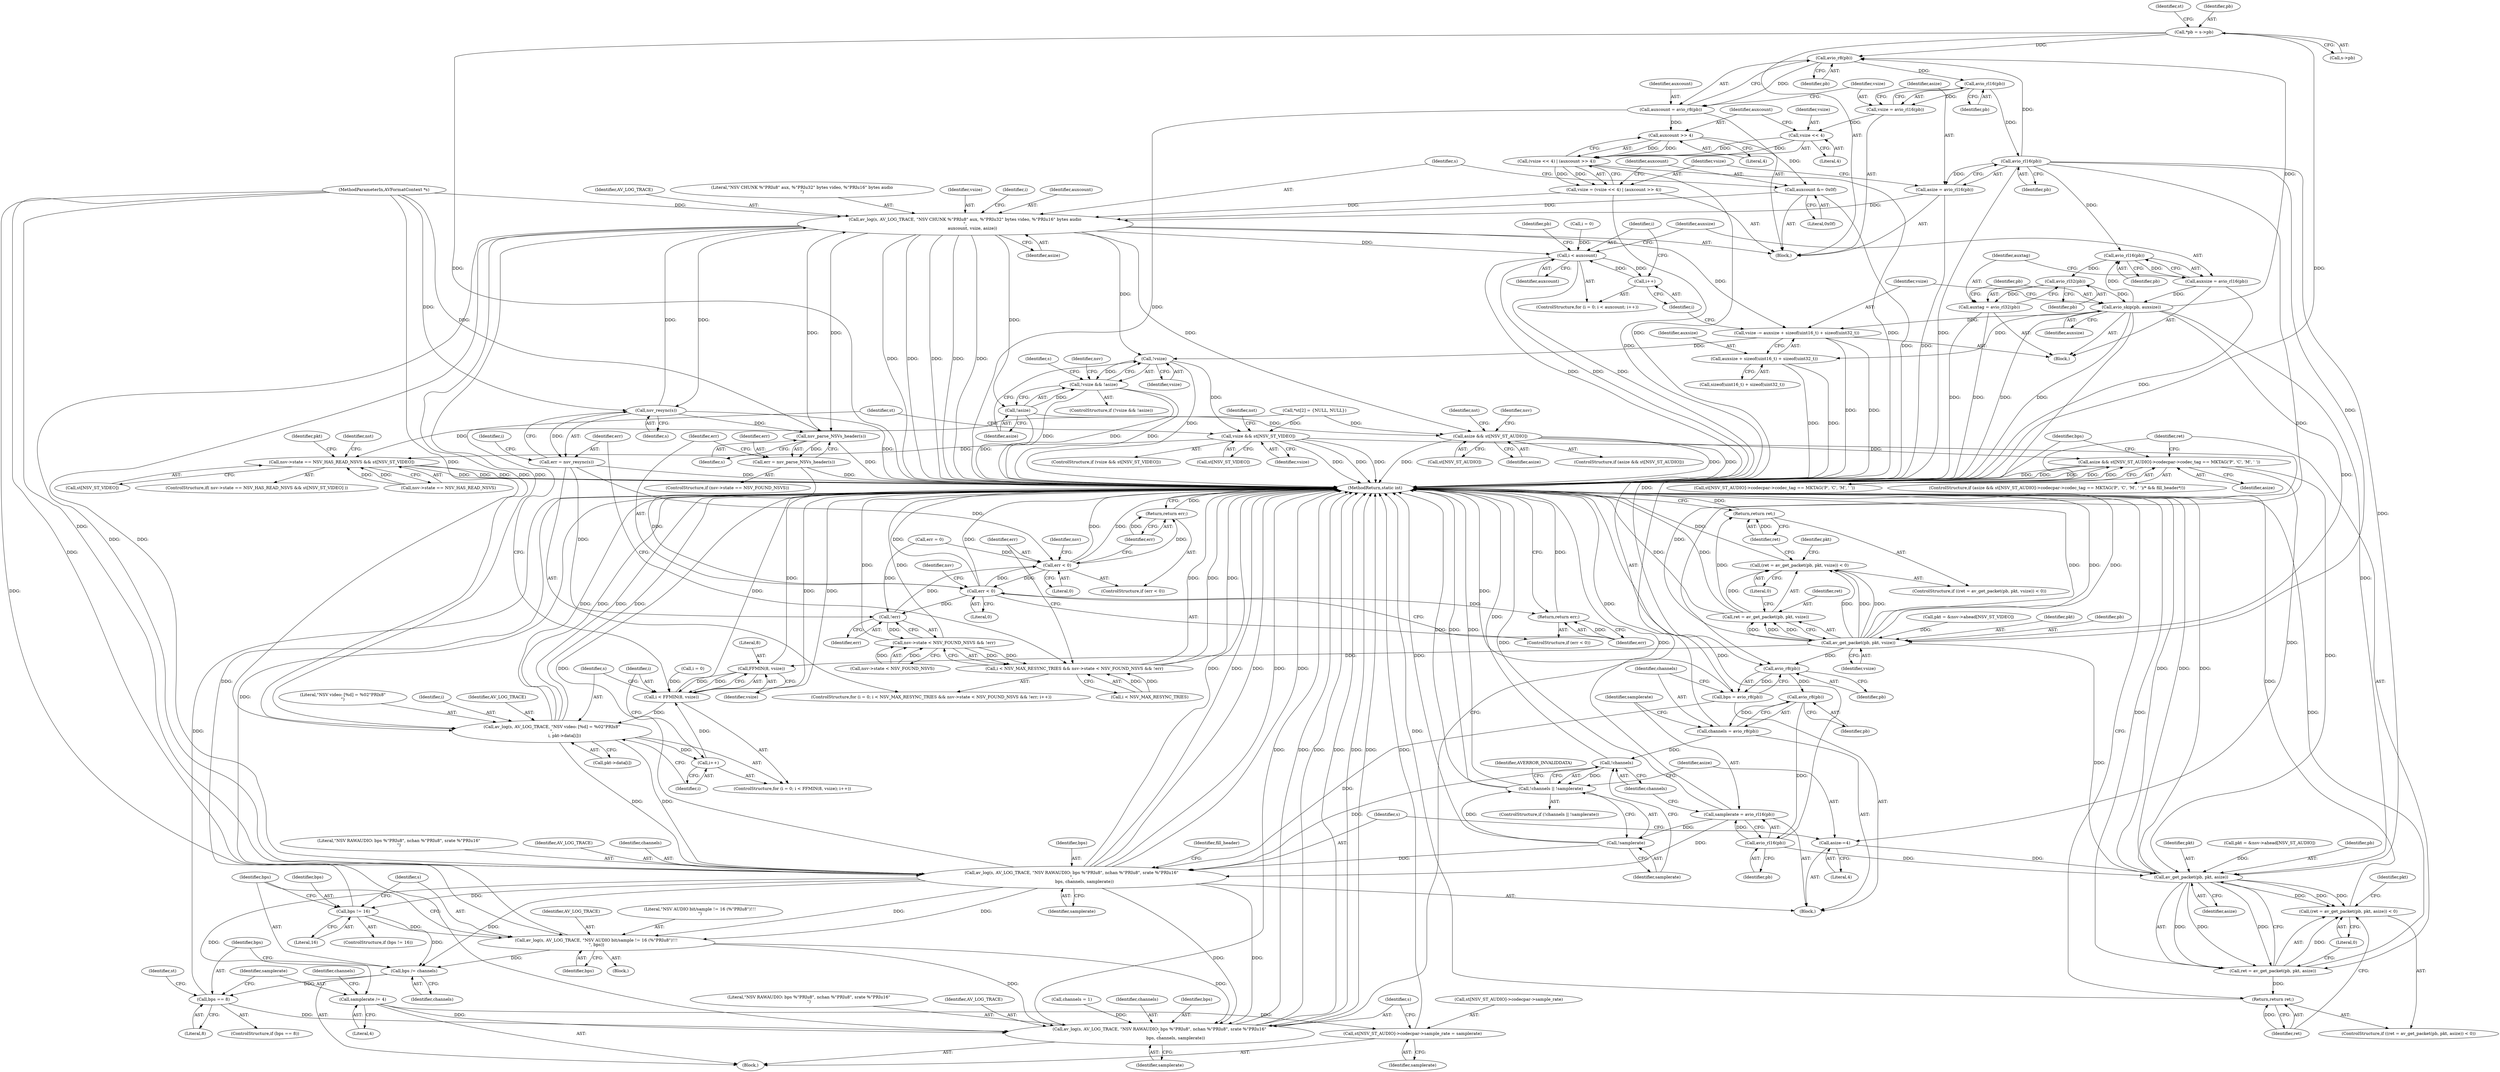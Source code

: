 digraph "0_libav_fe6eea99efac66839052af547426518efd970b24@pointer" {
"1000127" [label="(Call,*pb = s->pb)"];
"1000234" [label="(Call,avio_r8(pb))"];
"1000232" [label="(Call,auxcount = avio_r8(pb))"];
"1000250" [label="(Call,auxcount >> 4)"];
"1000246" [label="(Call,(vsize << 4) | (auxcount >> 4))"];
"1000244" [label="(Call,vsize = (vsize << 4) | (auxcount >> 4))"];
"1000256" [label="(Call,av_log(s, AV_LOG_TRACE, \"NSV CHUNK %\"PRIu8\" aux, %\"PRIu32\" bytes video, %\"PRIu16\" bytes audio\n\",\n           auxcount, vsize, asize))"];
"1000193" [label="(Call,nsv_resync(s))"];
"1000191" [label="(Call,err = nsv_resync(s))"];
"1000187" [label="(Call,!err)"];
"1000181" [label="(Call,nsv->state < NSV_FOUND_NSVS && !err)"];
"1000177" [label="(Call,i < NSV_MAX_RESYNC_TRIES && nsv->state < NSV_FOUND_NSVS && !err)"];
"1000196" [label="(Call,err < 0)"];
"1000199" [label="(Return,return err;)"];
"1000212" [label="(Call,err < 0)"];
"1000215" [label="(Return,return err;)"];
"1000209" [label="(Call,nsv_parse_NSVs_header(s))"];
"1000207" [label="(Call,err = nsv_parse_NSVs_header(s))"];
"1000267" [label="(Call,i < auxcount)"];
"1000270" [label="(Call,i++)"];
"1000285" [label="(Call,vsize -= auxsize + sizeof(uint16_t) + sizeof(uint32_t))"];
"1000303" [label="(Call,!vsize)"];
"1000302" [label="(Call,!vsize && !asize)"];
"1000357" [label="(Call,vsize && st[NSV_ST_VIDEO])"];
"1000382" [label="(Call,av_get_packet(pb, pkt, vsize))"];
"1000379" [label="(Call,(ret = av_get_packet(pb, pkt, vsize)) < 0)"];
"1000380" [label="(Call,ret = av_get_packet(pb, pkt, vsize))"];
"1000387" [label="(Return,return ret;)"];
"1000423" [label="(Call,FFMIN(8, vsize))"];
"1000421" [label="(Call,i < FFMIN(8, vsize))"];
"1000428" [label="(Call,av_log(s, AV_LOG_TRACE, \"NSV video: [%d] = %02\"PRIx8\"\n\",\n                   i, pkt->data[i]))"];
"1000426" [label="(Call,i++)"];
"1000517" [label="(Call,av_log(s, AV_LOG_TRACE, \"NSV RAWAUDIO: bps %\"PRIu8\", nchan %\"PRIu8\", srate %\"PRIu16\"\n\",\n                   bps, channels, samplerate))"];
"1000535" [label="(Call,bps != 16)"];
"1000539" [label="(Call,av_log(s, AV_LOG_TRACE, \"NSV AUDIO bit/sample != 16 (%\"PRIu8\")!!!\n\", bps))"];
"1000544" [label="(Call,bps /= channels)"];
"1000548" [label="(Call,bps == 8)"];
"1000584" [label="(Call,av_log(s, AV_LOG_TRACE, \"NSV RAWAUDIO: bps %\"PRIu8\", nchan %\"PRIu8\", srate %\"PRIu16\"\n\",\n                        bps, channels, samplerate))"];
"1000560" [label="(Call,samplerate /= 4)"];
"1000575" [label="(Call,st[NSV_ST_AUDIO]->codecpar->sample_rate = samplerate)"];
"1000496" [label="(Call,avio_r8(pb))"];
"1000494" [label="(Call,bps = avio_r8(pb))"];
"1000500" [label="(Call,avio_r8(pb))"];
"1000498" [label="(Call,channels = avio_r8(pb))"];
"1000508" [label="(Call,!channels)"];
"1000507" [label="(Call,!channels || !samplerate)"];
"1000504" [label="(Call,avio_rl16(pb))"];
"1000502" [label="(Call,samplerate = avio_rl16(pb))"];
"1000510" [label="(Call,!samplerate)"];
"1000595" [label="(Call,av_get_packet(pb, pkt, asize))"];
"1000592" [label="(Call,(ret = av_get_packet(pb, pkt, asize)) < 0)"];
"1000593" [label="(Call,ret = av_get_packet(pb, pkt, asize))"];
"1000600" [label="(Return,return ret;)"];
"1000624" [label="(Call,nsv->state == NSV_HAS_READ_NSVS && st[NSV_ST_VIDEO])"];
"1000305" [label="(Call,!asize)"];
"1000453" [label="(Call,asize && st[NSV_ST_AUDIO])"];
"1000475" [label="(Call,asize && st[NSV_ST_AUDIO]->codecpar->codec_tag == MKTAG('P', 'C', 'M', ' '))"];
"1000514" [label="(Call,asize-=4)"];
"1000253" [label="(Call,auxcount &= 0x0f)"];
"1000238" [label="(Call,avio_rl16(pb))"];
"1000236" [label="(Call,vsize = avio_rl16(pb))"];
"1000247" [label="(Call,vsize << 4)"];
"1000242" [label="(Call,avio_rl16(pb))"];
"1000240" [label="(Call,asize = avio_rl16(pb))"];
"1000276" [label="(Call,avio_rl16(pb))"];
"1000274" [label="(Call,auxsize = avio_rl16(pb))"];
"1000282" [label="(Call,avio_skip(pb, auxsize))"];
"1000287" [label="(Call,auxsize + sizeof(uint16_t) + sizeof(uint32_t))"];
"1000280" [label="(Call,avio_rl32(pb))"];
"1000278" [label="(Call,auxtag = avio_rl32(pb))"];
"1000212" [label="(Call,err < 0)"];
"1000426" [label="(Call,i++)"];
"1000584" [label="(Call,av_log(s, AV_LOG_TRACE, \"NSV RAWAUDIO: bps %\"PRIu8\", nchan %\"PRIu8\", srate %\"PRIu16\"\n\",\n                        bps, channels, samplerate))"];
"1000209" [label="(Call,nsv_parse_NSVs_header(s))"];
"1000453" [label="(Call,asize && st[NSV_ST_AUDIO])"];
"1000636" [label="(Identifier,pkt)"];
"1000265" [label="(Identifier,i)"];
"1000280" [label="(Call,avio_rl32(pb))"];
"1000317" [label="(Identifier,s)"];
"1000384" [label="(Identifier,pkt)"];
"1000276" [label="(Call,avio_rl16(pb))"];
"1000284" [label="(Identifier,auxsize)"];
"1000310" [label="(Identifier,nsv)"];
"1000208" [label="(Identifier,err)"];
"1000427" [label="(Identifier,i)"];
"1000521" [label="(Identifier,bps)"];
"1000139" [label="(Call,err = 0)"];
"1000494" [label="(Call,bps = avio_r8(pb))"];
"1000253" [label="(Call,auxcount &= 0x0f)"];
"1000601" [label="(Identifier,ret)"];
"1000587" [label="(Literal,\"NSV RAWAUDIO: bps %\"PRIu8\", nchan %\"PRIu8\", srate %\"PRIu16\"\n\")"];
"1000191" [label="(Call,err = nsv_resync(s))"];
"1000357" [label="(Call,vsize && st[NSV_ST_VIDEO])"];
"1000235" [label="(Identifier,pb)"];
"1000245" [label="(Identifier,vsize)"];
"1000260" [label="(Identifier,auxcount)"];
"1000381" [label="(Identifier,ret)"];
"1000490" [label="(Block,)"];
"1000586" [label="(Identifier,AV_LOG_TRACE)"];
"1000562" [label="(Literal,4)"];
"1000475" [label="(Call,asize && st[NSV_ST_AUDIO]->codecpar->codec_tag == MKTAG('P', 'C', 'M', ' '))"];
"1000133" [label="(Call,*st[2] = {NULL, NULL})"];
"1000244" [label="(Call,vsize = (vsize << 4) | (auxcount >> 4))"];
"1000269" [label="(Identifier,auxcount)"];
"1000197" [label="(Identifier,err)"];
"1000358" [label="(Identifier,vsize)"];
"1000550" [label="(Literal,8)"];
"1000547" [label="(ControlStructure,if (bps == 8))"];
"1000190" [label="(Identifier,i)"];
"1000585" [label="(Identifier,s)"];
"1000275" [label="(Identifier,auxsize)"];
"1000195" [label="(ControlStructure,if (err < 0))"];
"1000504" [label="(Call,avio_rl16(pb))"];
"1000258" [label="(Identifier,AV_LOG_TRACE)"];
"1000545" [label="(Identifier,bps)"];
"1000356" [label="(ControlStructure,if (vsize && st[NSV_ST_VIDEO]))"];
"1000239" [label="(Identifier,pb)"];
"1000201" [label="(ControlStructure,if (nsv->state == NSV_FOUND_NSVS))"];
"1000460" [label="(Identifier,nst)"];
"1000210" [label="(Identifier,s)"];
"1000576" [label="(Call,st[NSV_ST_AUDIO]->codecpar->sample_rate)"];
"1000440" [label="(Identifier,st)"];
"1000564" [label="(Identifier,channels)"];
"1000246" [label="(Call,(vsize << 4) | (auxcount >> 4))"];
"1000204" [label="(Identifier,nsv)"];
"1000178" [label="(Call,i < NSV_MAX_RESYNC_TRIES)"];
"1000281" [label="(Identifier,pb)"];
"1000271" [label="(Identifier,i)"];
"1000598" [label="(Identifier,asize)"];
"1000272" [label="(Block,)"];
"1000546" [label="(Identifier,channels)"];
"1000302" [label="(Call,!vsize && !asize)"];
"1000213" [label="(Identifier,err)"];
"1000117" [label="(MethodParameterIn,AVFormatContext *s)"];
"1000196" [label="(Call,err < 0)"];
"1000386" [label="(Literal,0)"];
"1000496" [label="(Call,avio_r8(pb))"];
"1000193" [label="(Call,nsv_resync(s))"];
"1000385" [label="(Identifier,vsize)"];
"1000510" [label="(Call,!samplerate)"];
"1000563" [label="(Call,channels = 1)"];
"1000501" [label="(Identifier,pb)"];
"1000187" [label="(Call,!err)"];
"1000513" [label="(Identifier,AVERROR_INVALIDDATA)"];
"1000279" [label="(Identifier,auxtag)"];
"1000543" [label="(Identifier,bps)"];
"1000274" [label="(Call,auxsize = avio_rl16(pb))"];
"1000261" [label="(Identifier,vsize)"];
"1000248" [label="(Identifier,vsize)"];
"1000421" [label="(Call,i < FFMIN(8, vsize))"];
"1000455" [label="(Call,st[NSV_ST_AUDIO])"];
"1000287" [label="(Call,auxsize + sizeof(uint16_t) + sizeof(uint32_t))"];
"1000515" [label="(Identifier,asize)"];
"1000623" [label="(ControlStructure,if( nsv->state == NSV_HAS_READ_NSVS && st[NSV_ST_VIDEO] ))"];
"1000593" [label="(Call,ret = av_get_packet(pb, pkt, asize))"];
"1000238" [label="(Call,avio_rl16(pb))"];
"1000296" [label="(Identifier,pb)"];
"1000215" [label="(Return,return err;)"];
"1000520" [label="(Literal,\"NSV RAWAUDIO: bps %\"PRIu8\", nchan %\"PRIu8\", srate %\"PRIu16\"\n\")"];
"1000270" [label="(Call,i++)"];
"1000181" [label="(Call,nsv->state < NSV_FOUND_NSVS && !err)"];
"1000597" [label="(Identifier,pkt)"];
"1000214" [label="(Literal,0)"];
"1000544" [label="(Call,bps /= channels)"];
"1000199" [label="(Return,return err;)"];
"1000242" [label="(Call,avio_rl16(pb))"];
"1000424" [label="(Literal,8)"];
"1000391" [label="(Identifier,pkt)"];
"1000548" [label="(Call,bps == 8)"];
"1000429" [label="(Identifier,s)"];
"1000177" [label="(Call,i < NSV_MAX_RESYNC_TRIES && nsv->state < NSV_FOUND_NSVS && !err)"];
"1000241" [label="(Identifier,asize)"];
"1000418" [label="(Call,i = 0)"];
"1000561" [label="(Identifier,samplerate)"];
"1000499" [label="(Identifier,channels)"];
"1000237" [label="(Identifier,vsize)"];
"1000306" [label="(Identifier,asize)"];
"1000624" [label="(Call,nsv->state == NSV_HAS_READ_NSVS && st[NSV_ST_VIDEO])"];
"1000428" [label="(Call,av_log(s, AV_LOG_TRACE, \"NSV video: [%d] = %02\"PRIx8\"\n\",\n                   i, pkt->data[i]))"];
"1000534" [label="(ControlStructure,if (bps != 16))"];
"1000519" [label="(Identifier,AV_LOG_TRACE)"];
"1000595" [label="(Call,av_get_packet(pb, pkt, asize))"];
"1000417" [label="(ControlStructure,for (i = 0; i < FFMIN(8, vsize); i++))"];
"1000194" [label="(Identifier,s)"];
"1000129" [label="(Call,s->pb)"];
"1000387" [label="(Return,return ret;)"];
"1000251" [label="(Identifier,auxcount)"];
"1000247" [label="(Call,vsize << 4)"];
"1000431" [label="(Literal,\"NSV video: [%d] = %02\"PRIx8\"\n\")"];
"1000380" [label="(Call,ret = av_get_packet(pb, pkt, vsize))"];
"1000425" [label="(Identifier,vsize)"];
"1000134" [label="(Identifier,st)"];
"1000516" [label="(Literal,4)"];
"1000119" [label="(Block,)"];
"1000591" [label="(ControlStructure,if ((ret = av_get_packet(pb, pkt, asize)) < 0))"];
"1000236" [label="(Call,vsize = avio_rl16(pb))"];
"1000508" [label="(Call,!channels)"];
"1000502" [label="(Call,samplerate = avio_rl16(pb))"];
"1000234" [label="(Call,avio_r8(pb))"];
"1000575" [label="(Call,st[NSV_ST_AUDIO]->codecpar->sample_rate = samplerate)"];
"1000277" [label="(Identifier,pb)"];
"1000267" [label="(Call,i < auxcount)"];
"1000679" [label="(Identifier,nst)"];
"1000200" [label="(Identifier,err)"];
"1000211" [label="(ControlStructure,if (err < 0))"];
"1000688" [label="(MethodReturn,static int)"];
"1000560" [label="(Call,samplerate /= 4)"];
"1000540" [label="(Identifier,s)"];
"1000379" [label="(Call,(ret = av_get_packet(pb, pkt, vsize)) < 0)"];
"1000288" [label="(Identifier,auxsize)"];
"1000583" [label="(Identifier,samplerate)"];
"1000514" [label="(Call,asize-=4)"];
"1000541" [label="(Identifier,AV_LOG_TRACE)"];
"1000422" [label="(Identifier,i)"];
"1000683" [label="(Identifier,nsv)"];
"1000625" [label="(Call,nsv->state == NSV_HAS_READ_NSVS)"];
"1000511" [label="(Identifier,samplerate)"];
"1000254" [label="(Identifier,auxcount)"];
"1000498" [label="(Call,channels = avio_r8(pb))"];
"1000233" [label="(Identifier,auxcount)"];
"1000522" [label="(Identifier,channels)"];
"1000192" [label="(Identifier,err)"];
"1000240" [label="(Call,asize = avio_rl16(pb))"];
"1000216" [label="(Identifier,err)"];
"1000268" [label="(Identifier,i)"];
"1000383" [label="(Identifier,pb)"];
"1000500" [label="(Call,avio_r8(pb))"];
"1000278" [label="(Call,auxtag = avio_rl32(pb))"];
"1000232" [label="(Call,auxcount = avio_r8(pb))"];
"1000388" [label="(Identifier,ret)"];
"1000257" [label="(Identifier,s)"];
"1000255" [label="(Literal,0x0f)"];
"1000304" [label="(Identifier,vsize)"];
"1000526" [label="(Block,)"];
"1000198" [label="(Literal,0)"];
"1000259" [label="(Literal,\"NSV CHUNK %\"PRIu8\" aux, %\"PRIu32\" bytes video, %\"PRIu16\" bytes audio\n\")"];
"1000630" [label="(Call,st[NSV_ST_VIDEO])"];
"1000173" [label="(ControlStructure,for (i = 0; i < NSV_MAX_RESYNC_TRIES && nsv->state < NSV_FOUND_NSVS && !err; i++))"];
"1000538" [label="(Block,)"];
"1000283" [label="(Identifier,pb)"];
"1000474" [label="(ControlStructure,if (asize && st[NSV_ST_AUDIO]->codecpar->codec_tag == MKTAG('P', 'C', 'M', ' ')/* && fill_header*/))"];
"1000301" [label="(ControlStructure,if (!vsize && !asize))"];
"1000466" [label="(Call,pkt = &nsv->ahead[NSV_ST_AUDIO])"];
"1000599" [label="(Literal,0)"];
"1000378" [label="(ControlStructure,if ((ret = av_get_packet(pb, pkt, vsize)) < 0))"];
"1000263" [label="(ControlStructure,for (i = 0; i < auxcount; i++))"];
"1000433" [label="(Call,pkt->data[i])"];
"1000221" [label="(Identifier,nsv)"];
"1000382" [label="(Call,av_get_packet(pb, pkt, vsize))"];
"1000549" [label="(Identifier,bps)"];
"1000262" [label="(Identifier,asize)"];
"1000127" [label="(Call,*pb = s->pb)"];
"1000285" [label="(Call,vsize -= auxsize + sizeof(uint16_t) + sizeof(uint32_t))"];
"1000506" [label="(ControlStructure,if (!channels || !samplerate))"];
"1000249" [label="(Literal,4)"];
"1000594" [label="(Identifier,ret)"];
"1000523" [label="(Identifier,samplerate)"];
"1000542" [label="(Literal,\"NSV AUDIO bit/sample != 16 (%\"PRIu8\")!!!\n\")"];
"1000505" [label="(Identifier,pb)"];
"1000303" [label="(Call,!vsize)"];
"1000256" [label="(Call,av_log(s, AV_LOG_TRACE, \"NSV CHUNK %\"PRIu8\" aux, %\"PRIu32\" bytes video, %\"PRIu16\" bytes audio\n\",\n           auxcount, vsize, asize))"];
"1000188" [label="(Identifier,err)"];
"1000600" [label="(Return,return ret;)"];
"1000370" [label="(Call,pkt = &nsv->ahead[NSV_ST_VIDEO])"];
"1000517" [label="(Call,av_log(s, AV_LOG_TRACE, \"NSV RAWAUDIO: bps %\"PRIu8\", nchan %\"PRIu8\", srate %\"PRIu16\"\n\",\n                   bps, channels, samplerate))"];
"1000535" [label="(Call,bps != 16)"];
"1000590" [label="(Identifier,samplerate)"];
"1000476" [label="(Identifier,asize)"];
"1000477" [label="(Call,st[NSV_ST_AUDIO]->codecpar->codec_tag == MKTAG('P', 'C', 'M', ' '))"];
"1000282" [label="(Call,avio_skip(pb, auxsize))"];
"1000182" [label="(Call,nsv->state < NSV_FOUND_NSVS)"];
"1000495" [label="(Identifier,bps)"];
"1000286" [label="(Identifier,vsize)"];
"1000537" [label="(Literal,16)"];
"1000423" [label="(Call,FFMIN(8, vsize))"];
"1000518" [label="(Identifier,s)"];
"1000454" [label="(Identifier,asize)"];
"1000536" [label="(Identifier,bps)"];
"1000596" [label="(Identifier,pb)"];
"1000289" [label="(Call,sizeof(uint16_t) + sizeof(uint32_t))"];
"1000589" [label="(Identifier,channels)"];
"1000509" [label="(Identifier,channels)"];
"1000243" [label="(Identifier,pb)"];
"1000497" [label="(Identifier,pb)"];
"1000264" [label="(Call,i = 0)"];
"1000432" [label="(Identifier,i)"];
"1000588" [label="(Identifier,bps)"];
"1000207" [label="(Call,err = nsv_parse_NSVs_header(s))"];
"1000452" [label="(ControlStructure,if (asize && st[NSV_ST_AUDIO]))"];
"1000364" [label="(Identifier,nst)"];
"1000507" [label="(Call,!channels || !samplerate)"];
"1000525" [label="(Identifier,fill_header)"];
"1000359" [label="(Call,st[NSV_ST_VIDEO])"];
"1000250" [label="(Call,auxcount >> 4)"];
"1000592" [label="(Call,(ret = av_get_packet(pb, pkt, asize)) < 0)"];
"1000604" [label="(Identifier,pkt)"];
"1000555" [label="(Identifier,st)"];
"1000305" [label="(Call,!asize)"];
"1000430" [label="(Identifier,AV_LOG_TRACE)"];
"1000503" [label="(Identifier,samplerate)"];
"1000539" [label="(Call,av_log(s, AV_LOG_TRACE, \"NSV AUDIO bit/sample != 16 (%\"PRIu8\")!!!\n\", bps))"];
"1000128" [label="(Identifier,pb)"];
"1000252" [label="(Literal,4)"];
"1000127" -> "1000119"  [label="AST: "];
"1000127" -> "1000129"  [label="CFG: "];
"1000128" -> "1000127"  [label="AST: "];
"1000129" -> "1000127"  [label="AST: "];
"1000134" -> "1000127"  [label="CFG: "];
"1000127" -> "1000688"  [label="DDG: "];
"1000127" -> "1000688"  [label="DDG: "];
"1000127" -> "1000234"  [label="DDG: "];
"1000234" -> "1000232"  [label="AST: "];
"1000234" -> "1000235"  [label="CFG: "];
"1000235" -> "1000234"  [label="AST: "];
"1000232" -> "1000234"  [label="CFG: "];
"1000234" -> "1000232"  [label="DDG: "];
"1000282" -> "1000234"  [label="DDG: "];
"1000242" -> "1000234"  [label="DDG: "];
"1000234" -> "1000238"  [label="DDG: "];
"1000232" -> "1000119"  [label="AST: "];
"1000233" -> "1000232"  [label="AST: "];
"1000237" -> "1000232"  [label="CFG: "];
"1000232" -> "1000688"  [label="DDG: "];
"1000232" -> "1000250"  [label="DDG: "];
"1000250" -> "1000246"  [label="AST: "];
"1000250" -> "1000252"  [label="CFG: "];
"1000251" -> "1000250"  [label="AST: "];
"1000252" -> "1000250"  [label="AST: "];
"1000246" -> "1000250"  [label="CFG: "];
"1000250" -> "1000246"  [label="DDG: "];
"1000250" -> "1000246"  [label="DDG: "];
"1000250" -> "1000253"  [label="DDG: "];
"1000246" -> "1000244"  [label="AST: "];
"1000247" -> "1000246"  [label="AST: "];
"1000244" -> "1000246"  [label="CFG: "];
"1000246" -> "1000688"  [label="DDG: "];
"1000246" -> "1000688"  [label="DDG: "];
"1000246" -> "1000244"  [label="DDG: "];
"1000246" -> "1000244"  [label="DDG: "];
"1000247" -> "1000246"  [label="DDG: "];
"1000247" -> "1000246"  [label="DDG: "];
"1000244" -> "1000119"  [label="AST: "];
"1000245" -> "1000244"  [label="AST: "];
"1000254" -> "1000244"  [label="CFG: "];
"1000244" -> "1000688"  [label="DDG: "];
"1000244" -> "1000256"  [label="DDG: "];
"1000256" -> "1000119"  [label="AST: "];
"1000256" -> "1000262"  [label="CFG: "];
"1000257" -> "1000256"  [label="AST: "];
"1000258" -> "1000256"  [label="AST: "];
"1000259" -> "1000256"  [label="AST: "];
"1000260" -> "1000256"  [label="AST: "];
"1000261" -> "1000256"  [label="AST: "];
"1000262" -> "1000256"  [label="AST: "];
"1000265" -> "1000256"  [label="CFG: "];
"1000256" -> "1000688"  [label="DDG: "];
"1000256" -> "1000688"  [label="DDG: "];
"1000256" -> "1000688"  [label="DDG: "];
"1000256" -> "1000688"  [label="DDG: "];
"1000256" -> "1000688"  [label="DDG: "];
"1000256" -> "1000193"  [label="DDG: "];
"1000256" -> "1000209"  [label="DDG: "];
"1000193" -> "1000256"  [label="DDG: "];
"1000209" -> "1000256"  [label="DDG: "];
"1000117" -> "1000256"  [label="DDG: "];
"1000253" -> "1000256"  [label="DDG: "];
"1000240" -> "1000256"  [label="DDG: "];
"1000256" -> "1000267"  [label="DDG: "];
"1000256" -> "1000285"  [label="DDG: "];
"1000256" -> "1000303"  [label="DDG: "];
"1000256" -> "1000305"  [label="DDG: "];
"1000256" -> "1000428"  [label="DDG: "];
"1000256" -> "1000428"  [label="DDG: "];
"1000256" -> "1000453"  [label="DDG: "];
"1000256" -> "1000517"  [label="DDG: "];
"1000256" -> "1000517"  [label="DDG: "];
"1000193" -> "1000191"  [label="AST: "];
"1000193" -> "1000194"  [label="CFG: "];
"1000194" -> "1000193"  [label="AST: "];
"1000191" -> "1000193"  [label="CFG: "];
"1000193" -> "1000688"  [label="DDG: "];
"1000193" -> "1000191"  [label="DDG: "];
"1000117" -> "1000193"  [label="DDG: "];
"1000193" -> "1000209"  [label="DDG: "];
"1000191" -> "1000173"  [label="AST: "];
"1000192" -> "1000191"  [label="AST: "];
"1000190" -> "1000191"  [label="CFG: "];
"1000191" -> "1000688"  [label="DDG: "];
"1000191" -> "1000187"  [label="DDG: "];
"1000191" -> "1000196"  [label="DDG: "];
"1000187" -> "1000181"  [label="AST: "];
"1000187" -> "1000188"  [label="CFG: "];
"1000188" -> "1000187"  [label="AST: "];
"1000181" -> "1000187"  [label="CFG: "];
"1000187" -> "1000181"  [label="DDG: "];
"1000139" -> "1000187"  [label="DDG: "];
"1000212" -> "1000187"  [label="DDG: "];
"1000187" -> "1000196"  [label="DDG: "];
"1000181" -> "1000177"  [label="AST: "];
"1000181" -> "1000182"  [label="CFG: "];
"1000182" -> "1000181"  [label="AST: "];
"1000177" -> "1000181"  [label="CFG: "];
"1000181" -> "1000688"  [label="DDG: "];
"1000181" -> "1000688"  [label="DDG: "];
"1000181" -> "1000177"  [label="DDG: "];
"1000181" -> "1000177"  [label="DDG: "];
"1000182" -> "1000181"  [label="DDG: "];
"1000182" -> "1000181"  [label="DDG: "];
"1000177" -> "1000173"  [label="AST: "];
"1000177" -> "1000178"  [label="CFG: "];
"1000178" -> "1000177"  [label="AST: "];
"1000192" -> "1000177"  [label="CFG: "];
"1000197" -> "1000177"  [label="CFG: "];
"1000177" -> "1000688"  [label="DDG: "];
"1000177" -> "1000688"  [label="DDG: "];
"1000177" -> "1000688"  [label="DDG: "];
"1000178" -> "1000177"  [label="DDG: "];
"1000178" -> "1000177"  [label="DDG: "];
"1000196" -> "1000195"  [label="AST: "];
"1000196" -> "1000198"  [label="CFG: "];
"1000197" -> "1000196"  [label="AST: "];
"1000198" -> "1000196"  [label="AST: "];
"1000200" -> "1000196"  [label="CFG: "];
"1000204" -> "1000196"  [label="CFG: "];
"1000196" -> "1000688"  [label="DDG: "];
"1000196" -> "1000688"  [label="DDG: "];
"1000139" -> "1000196"  [label="DDG: "];
"1000212" -> "1000196"  [label="DDG: "];
"1000196" -> "1000199"  [label="DDG: "];
"1000196" -> "1000212"  [label="DDG: "];
"1000199" -> "1000195"  [label="AST: "];
"1000199" -> "1000200"  [label="CFG: "];
"1000200" -> "1000199"  [label="AST: "];
"1000688" -> "1000199"  [label="CFG: "];
"1000199" -> "1000688"  [label="DDG: "];
"1000200" -> "1000199"  [label="DDG: "];
"1000212" -> "1000211"  [label="AST: "];
"1000212" -> "1000214"  [label="CFG: "];
"1000213" -> "1000212"  [label="AST: "];
"1000214" -> "1000212"  [label="AST: "];
"1000216" -> "1000212"  [label="CFG: "];
"1000221" -> "1000212"  [label="CFG: "];
"1000212" -> "1000688"  [label="DDG: "];
"1000212" -> "1000688"  [label="DDG: "];
"1000207" -> "1000212"  [label="DDG: "];
"1000212" -> "1000215"  [label="DDG: "];
"1000215" -> "1000211"  [label="AST: "];
"1000215" -> "1000216"  [label="CFG: "];
"1000216" -> "1000215"  [label="AST: "];
"1000688" -> "1000215"  [label="CFG: "];
"1000215" -> "1000688"  [label="DDG: "];
"1000216" -> "1000215"  [label="DDG: "];
"1000209" -> "1000207"  [label="AST: "];
"1000209" -> "1000210"  [label="CFG: "];
"1000210" -> "1000209"  [label="AST: "];
"1000207" -> "1000209"  [label="CFG: "];
"1000209" -> "1000688"  [label="DDG: "];
"1000209" -> "1000207"  [label="DDG: "];
"1000117" -> "1000209"  [label="DDG: "];
"1000207" -> "1000201"  [label="AST: "];
"1000208" -> "1000207"  [label="AST: "];
"1000213" -> "1000207"  [label="CFG: "];
"1000207" -> "1000688"  [label="DDG: "];
"1000267" -> "1000263"  [label="AST: "];
"1000267" -> "1000269"  [label="CFG: "];
"1000268" -> "1000267"  [label="AST: "];
"1000269" -> "1000267"  [label="AST: "];
"1000275" -> "1000267"  [label="CFG: "];
"1000296" -> "1000267"  [label="CFG: "];
"1000267" -> "1000688"  [label="DDG: "];
"1000267" -> "1000688"  [label="DDG: "];
"1000267" -> "1000688"  [label="DDG: "];
"1000264" -> "1000267"  [label="DDG: "];
"1000270" -> "1000267"  [label="DDG: "];
"1000267" -> "1000270"  [label="DDG: "];
"1000270" -> "1000263"  [label="AST: "];
"1000270" -> "1000271"  [label="CFG: "];
"1000271" -> "1000270"  [label="AST: "];
"1000268" -> "1000270"  [label="CFG: "];
"1000285" -> "1000272"  [label="AST: "];
"1000285" -> "1000287"  [label="CFG: "];
"1000286" -> "1000285"  [label="AST: "];
"1000287" -> "1000285"  [label="AST: "];
"1000271" -> "1000285"  [label="CFG: "];
"1000285" -> "1000688"  [label="DDG: "];
"1000285" -> "1000688"  [label="DDG: "];
"1000282" -> "1000285"  [label="DDG: "];
"1000285" -> "1000303"  [label="DDG: "];
"1000303" -> "1000302"  [label="AST: "];
"1000303" -> "1000304"  [label="CFG: "];
"1000304" -> "1000303"  [label="AST: "];
"1000306" -> "1000303"  [label="CFG: "];
"1000302" -> "1000303"  [label="CFG: "];
"1000303" -> "1000688"  [label="DDG: "];
"1000303" -> "1000302"  [label="DDG: "];
"1000303" -> "1000357"  [label="DDG: "];
"1000302" -> "1000301"  [label="AST: "];
"1000302" -> "1000305"  [label="CFG: "];
"1000305" -> "1000302"  [label="AST: "];
"1000310" -> "1000302"  [label="CFG: "];
"1000317" -> "1000302"  [label="CFG: "];
"1000302" -> "1000688"  [label="DDG: "];
"1000302" -> "1000688"  [label="DDG: "];
"1000302" -> "1000688"  [label="DDG: "];
"1000305" -> "1000302"  [label="DDG: "];
"1000357" -> "1000356"  [label="AST: "];
"1000357" -> "1000358"  [label="CFG: "];
"1000357" -> "1000359"  [label="CFG: "];
"1000358" -> "1000357"  [label="AST: "];
"1000359" -> "1000357"  [label="AST: "];
"1000364" -> "1000357"  [label="CFG: "];
"1000440" -> "1000357"  [label="CFG: "];
"1000357" -> "1000688"  [label="DDG: "];
"1000357" -> "1000688"  [label="DDG: "];
"1000357" -> "1000688"  [label="DDG: "];
"1000133" -> "1000357"  [label="DDG: "];
"1000357" -> "1000382"  [label="DDG: "];
"1000357" -> "1000624"  [label="DDG: "];
"1000382" -> "1000380"  [label="AST: "];
"1000382" -> "1000385"  [label="CFG: "];
"1000383" -> "1000382"  [label="AST: "];
"1000384" -> "1000382"  [label="AST: "];
"1000385" -> "1000382"  [label="AST: "];
"1000380" -> "1000382"  [label="CFG: "];
"1000382" -> "1000688"  [label="DDG: "];
"1000382" -> "1000688"  [label="DDG: "];
"1000382" -> "1000688"  [label="DDG: "];
"1000382" -> "1000379"  [label="DDG: "];
"1000382" -> "1000379"  [label="DDG: "];
"1000382" -> "1000379"  [label="DDG: "];
"1000382" -> "1000380"  [label="DDG: "];
"1000382" -> "1000380"  [label="DDG: "];
"1000382" -> "1000380"  [label="DDG: "];
"1000282" -> "1000382"  [label="DDG: "];
"1000242" -> "1000382"  [label="DDG: "];
"1000370" -> "1000382"  [label="DDG: "];
"1000382" -> "1000423"  [label="DDG: "];
"1000382" -> "1000496"  [label="DDG: "];
"1000382" -> "1000595"  [label="DDG: "];
"1000379" -> "1000378"  [label="AST: "];
"1000379" -> "1000386"  [label="CFG: "];
"1000380" -> "1000379"  [label="AST: "];
"1000386" -> "1000379"  [label="AST: "];
"1000388" -> "1000379"  [label="CFG: "];
"1000391" -> "1000379"  [label="CFG: "];
"1000379" -> "1000688"  [label="DDG: "];
"1000380" -> "1000379"  [label="DDG: "];
"1000381" -> "1000380"  [label="AST: "];
"1000386" -> "1000380"  [label="CFG: "];
"1000380" -> "1000688"  [label="DDG: "];
"1000380" -> "1000688"  [label="DDG: "];
"1000380" -> "1000387"  [label="DDG: "];
"1000387" -> "1000378"  [label="AST: "];
"1000387" -> "1000388"  [label="CFG: "];
"1000388" -> "1000387"  [label="AST: "];
"1000688" -> "1000387"  [label="CFG: "];
"1000387" -> "1000688"  [label="DDG: "];
"1000388" -> "1000387"  [label="DDG: "];
"1000423" -> "1000421"  [label="AST: "];
"1000423" -> "1000425"  [label="CFG: "];
"1000424" -> "1000423"  [label="AST: "];
"1000425" -> "1000423"  [label="AST: "];
"1000421" -> "1000423"  [label="CFG: "];
"1000423" -> "1000688"  [label="DDG: "];
"1000423" -> "1000421"  [label="DDG: "];
"1000423" -> "1000421"  [label="DDG: "];
"1000421" -> "1000417"  [label="AST: "];
"1000422" -> "1000421"  [label="AST: "];
"1000429" -> "1000421"  [label="CFG: "];
"1000440" -> "1000421"  [label="CFG: "];
"1000421" -> "1000688"  [label="DDG: "];
"1000421" -> "1000688"  [label="DDG: "];
"1000421" -> "1000688"  [label="DDG: "];
"1000426" -> "1000421"  [label="DDG: "];
"1000418" -> "1000421"  [label="DDG: "];
"1000421" -> "1000428"  [label="DDG: "];
"1000428" -> "1000417"  [label="AST: "];
"1000428" -> "1000433"  [label="CFG: "];
"1000429" -> "1000428"  [label="AST: "];
"1000430" -> "1000428"  [label="AST: "];
"1000431" -> "1000428"  [label="AST: "];
"1000432" -> "1000428"  [label="AST: "];
"1000433" -> "1000428"  [label="AST: "];
"1000427" -> "1000428"  [label="CFG: "];
"1000428" -> "1000688"  [label="DDG: "];
"1000428" -> "1000688"  [label="DDG: "];
"1000428" -> "1000688"  [label="DDG: "];
"1000428" -> "1000688"  [label="DDG: "];
"1000428" -> "1000426"  [label="DDG: "];
"1000117" -> "1000428"  [label="DDG: "];
"1000428" -> "1000517"  [label="DDG: "];
"1000428" -> "1000517"  [label="DDG: "];
"1000426" -> "1000417"  [label="AST: "];
"1000426" -> "1000427"  [label="CFG: "];
"1000427" -> "1000426"  [label="AST: "];
"1000422" -> "1000426"  [label="CFG: "];
"1000517" -> "1000490"  [label="AST: "];
"1000517" -> "1000523"  [label="CFG: "];
"1000518" -> "1000517"  [label="AST: "];
"1000519" -> "1000517"  [label="AST: "];
"1000520" -> "1000517"  [label="AST: "];
"1000521" -> "1000517"  [label="AST: "];
"1000522" -> "1000517"  [label="AST: "];
"1000523" -> "1000517"  [label="AST: "];
"1000525" -> "1000517"  [label="CFG: "];
"1000517" -> "1000688"  [label="DDG: "];
"1000517" -> "1000688"  [label="DDG: "];
"1000517" -> "1000688"  [label="DDG: "];
"1000517" -> "1000688"  [label="DDG: "];
"1000517" -> "1000688"  [label="DDG: "];
"1000517" -> "1000688"  [label="DDG: "];
"1000117" -> "1000517"  [label="DDG: "];
"1000494" -> "1000517"  [label="DDG: "];
"1000508" -> "1000517"  [label="DDG: "];
"1000502" -> "1000517"  [label="DDG: "];
"1000510" -> "1000517"  [label="DDG: "];
"1000517" -> "1000535"  [label="DDG: "];
"1000517" -> "1000539"  [label="DDG: "];
"1000517" -> "1000539"  [label="DDG: "];
"1000517" -> "1000544"  [label="DDG: "];
"1000517" -> "1000560"  [label="DDG: "];
"1000517" -> "1000584"  [label="DDG: "];
"1000517" -> "1000584"  [label="DDG: "];
"1000535" -> "1000534"  [label="AST: "];
"1000535" -> "1000537"  [label="CFG: "];
"1000536" -> "1000535"  [label="AST: "];
"1000537" -> "1000535"  [label="AST: "];
"1000540" -> "1000535"  [label="CFG: "];
"1000545" -> "1000535"  [label="CFG: "];
"1000535" -> "1000688"  [label="DDG: "];
"1000535" -> "1000539"  [label="DDG: "];
"1000535" -> "1000544"  [label="DDG: "];
"1000539" -> "1000538"  [label="AST: "];
"1000539" -> "1000543"  [label="CFG: "];
"1000540" -> "1000539"  [label="AST: "];
"1000541" -> "1000539"  [label="AST: "];
"1000542" -> "1000539"  [label="AST: "];
"1000543" -> "1000539"  [label="AST: "];
"1000545" -> "1000539"  [label="CFG: "];
"1000539" -> "1000688"  [label="DDG: "];
"1000117" -> "1000539"  [label="DDG: "];
"1000539" -> "1000544"  [label="DDG: "];
"1000539" -> "1000584"  [label="DDG: "];
"1000539" -> "1000584"  [label="DDG: "];
"1000544" -> "1000526"  [label="AST: "];
"1000544" -> "1000546"  [label="CFG: "];
"1000545" -> "1000544"  [label="AST: "];
"1000546" -> "1000544"  [label="AST: "];
"1000549" -> "1000544"  [label="CFG: "];
"1000544" -> "1000548"  [label="DDG: "];
"1000548" -> "1000547"  [label="AST: "];
"1000548" -> "1000550"  [label="CFG: "];
"1000549" -> "1000548"  [label="AST: "];
"1000550" -> "1000548"  [label="AST: "];
"1000555" -> "1000548"  [label="CFG: "];
"1000561" -> "1000548"  [label="CFG: "];
"1000548" -> "1000688"  [label="DDG: "];
"1000548" -> "1000584"  [label="DDG: "];
"1000584" -> "1000526"  [label="AST: "];
"1000584" -> "1000590"  [label="CFG: "];
"1000585" -> "1000584"  [label="AST: "];
"1000586" -> "1000584"  [label="AST: "];
"1000587" -> "1000584"  [label="AST: "];
"1000588" -> "1000584"  [label="AST: "];
"1000589" -> "1000584"  [label="AST: "];
"1000590" -> "1000584"  [label="AST: "];
"1000594" -> "1000584"  [label="CFG: "];
"1000584" -> "1000688"  [label="DDG: "];
"1000584" -> "1000688"  [label="DDG: "];
"1000584" -> "1000688"  [label="DDG: "];
"1000584" -> "1000688"  [label="DDG: "];
"1000584" -> "1000688"  [label="DDG: "];
"1000584" -> "1000688"  [label="DDG: "];
"1000117" -> "1000584"  [label="DDG: "];
"1000563" -> "1000584"  [label="DDG: "];
"1000560" -> "1000584"  [label="DDG: "];
"1000560" -> "1000526"  [label="AST: "];
"1000560" -> "1000562"  [label="CFG: "];
"1000561" -> "1000560"  [label="AST: "];
"1000562" -> "1000560"  [label="AST: "];
"1000564" -> "1000560"  [label="CFG: "];
"1000560" -> "1000575"  [label="DDG: "];
"1000575" -> "1000526"  [label="AST: "];
"1000575" -> "1000583"  [label="CFG: "];
"1000576" -> "1000575"  [label="AST: "];
"1000583" -> "1000575"  [label="AST: "];
"1000585" -> "1000575"  [label="CFG: "];
"1000575" -> "1000688"  [label="DDG: "];
"1000496" -> "1000494"  [label="AST: "];
"1000496" -> "1000497"  [label="CFG: "];
"1000497" -> "1000496"  [label="AST: "];
"1000494" -> "1000496"  [label="CFG: "];
"1000496" -> "1000494"  [label="DDG: "];
"1000282" -> "1000496"  [label="DDG: "];
"1000242" -> "1000496"  [label="DDG: "];
"1000496" -> "1000500"  [label="DDG: "];
"1000494" -> "1000490"  [label="AST: "];
"1000495" -> "1000494"  [label="AST: "];
"1000499" -> "1000494"  [label="CFG: "];
"1000494" -> "1000688"  [label="DDG: "];
"1000500" -> "1000498"  [label="AST: "];
"1000500" -> "1000501"  [label="CFG: "];
"1000501" -> "1000500"  [label="AST: "];
"1000498" -> "1000500"  [label="CFG: "];
"1000500" -> "1000498"  [label="DDG: "];
"1000500" -> "1000504"  [label="DDG: "];
"1000498" -> "1000490"  [label="AST: "];
"1000499" -> "1000498"  [label="AST: "];
"1000503" -> "1000498"  [label="CFG: "];
"1000498" -> "1000688"  [label="DDG: "];
"1000498" -> "1000508"  [label="DDG: "];
"1000508" -> "1000507"  [label="AST: "];
"1000508" -> "1000509"  [label="CFG: "];
"1000509" -> "1000508"  [label="AST: "];
"1000511" -> "1000508"  [label="CFG: "];
"1000507" -> "1000508"  [label="CFG: "];
"1000508" -> "1000688"  [label="DDG: "];
"1000508" -> "1000507"  [label="DDG: "];
"1000507" -> "1000506"  [label="AST: "];
"1000507" -> "1000510"  [label="CFG: "];
"1000510" -> "1000507"  [label="AST: "];
"1000513" -> "1000507"  [label="CFG: "];
"1000515" -> "1000507"  [label="CFG: "];
"1000507" -> "1000688"  [label="DDG: "];
"1000507" -> "1000688"  [label="DDG: "];
"1000507" -> "1000688"  [label="DDG: "];
"1000510" -> "1000507"  [label="DDG: "];
"1000504" -> "1000502"  [label="AST: "];
"1000504" -> "1000505"  [label="CFG: "];
"1000505" -> "1000504"  [label="AST: "];
"1000502" -> "1000504"  [label="CFG: "];
"1000504" -> "1000688"  [label="DDG: "];
"1000504" -> "1000502"  [label="DDG: "];
"1000504" -> "1000595"  [label="DDG: "];
"1000502" -> "1000490"  [label="AST: "];
"1000503" -> "1000502"  [label="AST: "];
"1000509" -> "1000502"  [label="CFG: "];
"1000502" -> "1000688"  [label="DDG: "];
"1000502" -> "1000688"  [label="DDG: "];
"1000502" -> "1000510"  [label="DDG: "];
"1000510" -> "1000511"  [label="CFG: "];
"1000511" -> "1000510"  [label="AST: "];
"1000510" -> "1000688"  [label="DDG: "];
"1000595" -> "1000593"  [label="AST: "];
"1000595" -> "1000598"  [label="CFG: "];
"1000596" -> "1000595"  [label="AST: "];
"1000597" -> "1000595"  [label="AST: "];
"1000598" -> "1000595"  [label="AST: "];
"1000593" -> "1000595"  [label="CFG: "];
"1000595" -> "1000688"  [label="DDG: "];
"1000595" -> "1000688"  [label="DDG: "];
"1000595" -> "1000688"  [label="DDG: "];
"1000595" -> "1000592"  [label="DDG: "];
"1000595" -> "1000592"  [label="DDG: "];
"1000595" -> "1000592"  [label="DDG: "];
"1000595" -> "1000593"  [label="DDG: "];
"1000595" -> "1000593"  [label="DDG: "];
"1000595" -> "1000593"  [label="DDG: "];
"1000282" -> "1000595"  [label="DDG: "];
"1000242" -> "1000595"  [label="DDG: "];
"1000466" -> "1000595"  [label="DDG: "];
"1000475" -> "1000595"  [label="DDG: "];
"1000514" -> "1000595"  [label="DDG: "];
"1000592" -> "1000591"  [label="AST: "];
"1000592" -> "1000599"  [label="CFG: "];
"1000593" -> "1000592"  [label="AST: "];
"1000599" -> "1000592"  [label="AST: "];
"1000601" -> "1000592"  [label="CFG: "];
"1000604" -> "1000592"  [label="CFG: "];
"1000592" -> "1000688"  [label="DDG: "];
"1000593" -> "1000592"  [label="DDG: "];
"1000594" -> "1000593"  [label="AST: "];
"1000599" -> "1000593"  [label="CFG: "];
"1000593" -> "1000688"  [label="DDG: "];
"1000593" -> "1000688"  [label="DDG: "];
"1000593" -> "1000600"  [label="DDG: "];
"1000600" -> "1000591"  [label="AST: "];
"1000600" -> "1000601"  [label="CFG: "];
"1000601" -> "1000600"  [label="AST: "];
"1000688" -> "1000600"  [label="CFG: "];
"1000600" -> "1000688"  [label="DDG: "];
"1000601" -> "1000600"  [label="DDG: "];
"1000624" -> "1000623"  [label="AST: "];
"1000624" -> "1000625"  [label="CFG: "];
"1000624" -> "1000630"  [label="CFG: "];
"1000625" -> "1000624"  [label="AST: "];
"1000630" -> "1000624"  [label="AST: "];
"1000636" -> "1000624"  [label="CFG: "];
"1000679" -> "1000624"  [label="CFG: "];
"1000624" -> "1000688"  [label="DDG: "];
"1000624" -> "1000688"  [label="DDG: "];
"1000624" -> "1000688"  [label="DDG: "];
"1000625" -> "1000624"  [label="DDG: "];
"1000625" -> "1000624"  [label="DDG: "];
"1000133" -> "1000624"  [label="DDG: "];
"1000305" -> "1000306"  [label="CFG: "];
"1000306" -> "1000305"  [label="AST: "];
"1000305" -> "1000688"  [label="DDG: "];
"1000305" -> "1000453"  [label="DDG: "];
"1000453" -> "1000452"  [label="AST: "];
"1000453" -> "1000454"  [label="CFG: "];
"1000453" -> "1000455"  [label="CFG: "];
"1000454" -> "1000453"  [label="AST: "];
"1000455" -> "1000453"  [label="AST: "];
"1000460" -> "1000453"  [label="CFG: "];
"1000683" -> "1000453"  [label="CFG: "];
"1000453" -> "1000688"  [label="DDG: "];
"1000453" -> "1000688"  [label="DDG: "];
"1000453" -> "1000688"  [label="DDG: "];
"1000133" -> "1000453"  [label="DDG: "];
"1000453" -> "1000475"  [label="DDG: "];
"1000475" -> "1000474"  [label="AST: "];
"1000475" -> "1000476"  [label="CFG: "];
"1000475" -> "1000477"  [label="CFG: "];
"1000476" -> "1000475"  [label="AST: "];
"1000477" -> "1000475"  [label="AST: "];
"1000495" -> "1000475"  [label="CFG: "];
"1000594" -> "1000475"  [label="CFG: "];
"1000475" -> "1000688"  [label="DDG: "];
"1000475" -> "1000688"  [label="DDG: "];
"1000475" -> "1000688"  [label="DDG: "];
"1000477" -> "1000475"  [label="DDG: "];
"1000477" -> "1000475"  [label="DDG: "];
"1000475" -> "1000514"  [label="DDG: "];
"1000514" -> "1000490"  [label="AST: "];
"1000514" -> "1000516"  [label="CFG: "];
"1000515" -> "1000514"  [label="AST: "];
"1000516" -> "1000514"  [label="AST: "];
"1000518" -> "1000514"  [label="CFG: "];
"1000253" -> "1000119"  [label="AST: "];
"1000253" -> "1000255"  [label="CFG: "];
"1000254" -> "1000253"  [label="AST: "];
"1000255" -> "1000253"  [label="AST: "];
"1000257" -> "1000253"  [label="CFG: "];
"1000253" -> "1000688"  [label="DDG: "];
"1000238" -> "1000236"  [label="AST: "];
"1000238" -> "1000239"  [label="CFG: "];
"1000239" -> "1000238"  [label="AST: "];
"1000236" -> "1000238"  [label="CFG: "];
"1000238" -> "1000236"  [label="DDG: "];
"1000238" -> "1000242"  [label="DDG: "];
"1000236" -> "1000119"  [label="AST: "];
"1000237" -> "1000236"  [label="AST: "];
"1000241" -> "1000236"  [label="CFG: "];
"1000236" -> "1000247"  [label="DDG: "];
"1000247" -> "1000249"  [label="CFG: "];
"1000248" -> "1000247"  [label="AST: "];
"1000249" -> "1000247"  [label="AST: "];
"1000251" -> "1000247"  [label="CFG: "];
"1000242" -> "1000240"  [label="AST: "];
"1000242" -> "1000243"  [label="CFG: "];
"1000243" -> "1000242"  [label="AST: "];
"1000240" -> "1000242"  [label="CFG: "];
"1000242" -> "1000688"  [label="DDG: "];
"1000242" -> "1000240"  [label="DDG: "];
"1000242" -> "1000276"  [label="DDG: "];
"1000240" -> "1000119"  [label="AST: "];
"1000241" -> "1000240"  [label="AST: "];
"1000245" -> "1000240"  [label="CFG: "];
"1000240" -> "1000688"  [label="DDG: "];
"1000276" -> "1000274"  [label="AST: "];
"1000276" -> "1000277"  [label="CFG: "];
"1000277" -> "1000276"  [label="AST: "];
"1000274" -> "1000276"  [label="CFG: "];
"1000276" -> "1000274"  [label="DDG: "];
"1000282" -> "1000276"  [label="DDG: "];
"1000276" -> "1000280"  [label="DDG: "];
"1000274" -> "1000272"  [label="AST: "];
"1000275" -> "1000274"  [label="AST: "];
"1000279" -> "1000274"  [label="CFG: "];
"1000274" -> "1000688"  [label="DDG: "];
"1000274" -> "1000282"  [label="DDG: "];
"1000282" -> "1000272"  [label="AST: "];
"1000282" -> "1000284"  [label="CFG: "];
"1000283" -> "1000282"  [label="AST: "];
"1000284" -> "1000282"  [label="AST: "];
"1000286" -> "1000282"  [label="CFG: "];
"1000282" -> "1000688"  [label="DDG: "];
"1000282" -> "1000688"  [label="DDG: "];
"1000280" -> "1000282"  [label="DDG: "];
"1000282" -> "1000287"  [label="DDG: "];
"1000287" -> "1000289"  [label="CFG: "];
"1000288" -> "1000287"  [label="AST: "];
"1000289" -> "1000287"  [label="AST: "];
"1000287" -> "1000688"  [label="DDG: "];
"1000287" -> "1000688"  [label="DDG: "];
"1000280" -> "1000278"  [label="AST: "];
"1000280" -> "1000281"  [label="CFG: "];
"1000281" -> "1000280"  [label="AST: "];
"1000278" -> "1000280"  [label="CFG: "];
"1000280" -> "1000278"  [label="DDG: "];
"1000278" -> "1000272"  [label="AST: "];
"1000279" -> "1000278"  [label="AST: "];
"1000283" -> "1000278"  [label="CFG: "];
"1000278" -> "1000688"  [label="DDG: "];
"1000278" -> "1000688"  [label="DDG: "];
}
